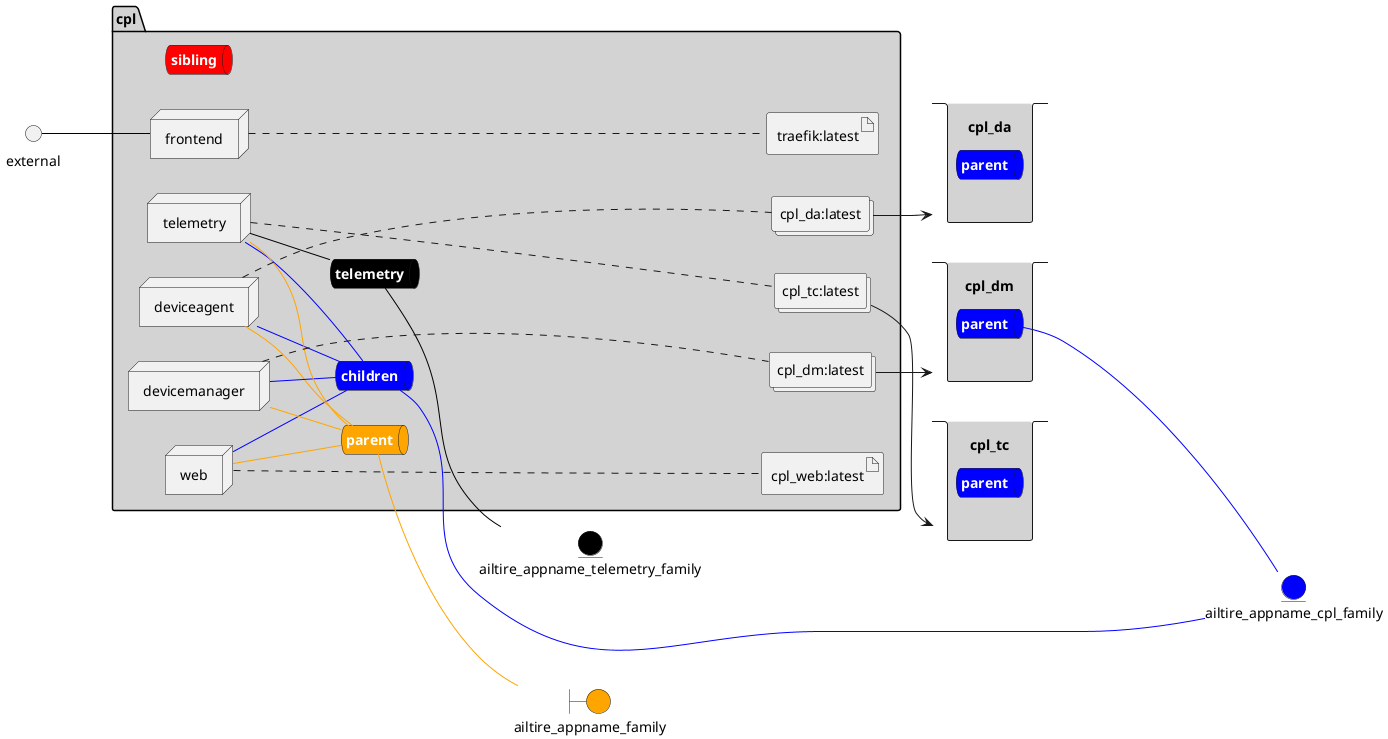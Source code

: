 @startuml

left to right direction


boundary ailtire_appname_family #orange


entity ailtire_appname_telemetry_family #black

entity ailtire_appname_cpl_family #blue

stack "cpl_da" as cpl_daStack #lightgray {
    queue cpl_daStacksnet #blue [
        <b><color:white>parent</color></b>
    ]
}
stack "cpl_dm" as cpl_dmStack #lightgray {
    queue cpl_dmStacksnet #blue [
        <b><color:white>parent</color></b>
    ]
}
stack "cpl_tc" as cpl_tcStack #lightgray {
    queue cpl_tcStacksnet #blue [
        <b><color:white>parent</color></b>
    ]
}



package "cpl" #lightgray {
    queue telemetrynet #black [
            <b><color:white>telemetry</color></b>
    ]
    
    telemetrynet -[#black]- ailtire_appname_telemetry_family
    
    queue childrennet #blue [
            <b><color:white>children</color></b>
    ]
    
    childrennet -[#blue]- ailtire_appname_cpl_family
    
    queue siblingnet #red [
            <b><color:white>sibling</color></b>
    ]
    
    queue parentnet #orange [
            <b><color:white>parent</color></b>
    ]
    
    parentnet -[#orange]- ailtire_appname_family
    


node "frontend" as frontendService {
    
}
node "web" as webService
node "deviceagent" as deviceagentService
node "devicemanager" as devicemanagerService
node "telemetry" as telemetryService


        artifact "cpl_web:latest" as cpl_weblatestimage
            collections "cpl_da:latest" as cpl_dalatestimage
            collections "cpl_dm:latest" as cpl_dmlatestimage
            collections "cpl_tc:latest" as cpl_tclatestimage
    
        artifact "traefik:latest" as traefiklatestimage
    
}

external -[#black]- frontendService

webService -[#blue]- childrennet

webService -[#orange]- parentnet

deviceagentService -[#blue]- childrennet

deviceagentService -[#orange]- parentnet

devicemanagerService -[#blue]- childrennet

devicemanagerService -[#orange]- parentnet

telemetryService -[#blue]- childrennet

telemetryService -[#orange]- parentnet

telemetryService -[#black]- telemetrynet
webService .... cpl_weblatestimage
deviceagentService .... cpl_dalatestimage
devicemanagerService .... cpl_dmlatestimage
telemetryService .... cpl_tclatestimage

frontendService .... traefiklatestimage

cpl_dalatestimage --> cpl_daStack
    
cpl_dmlatestimage --> cpl_dmStack
    
cpl_dmStacksnet --[#blue]-- ailtire_appname_cpl_family
    
cpl_tclatestimage --> cpl_tcStack
    

@enduml
